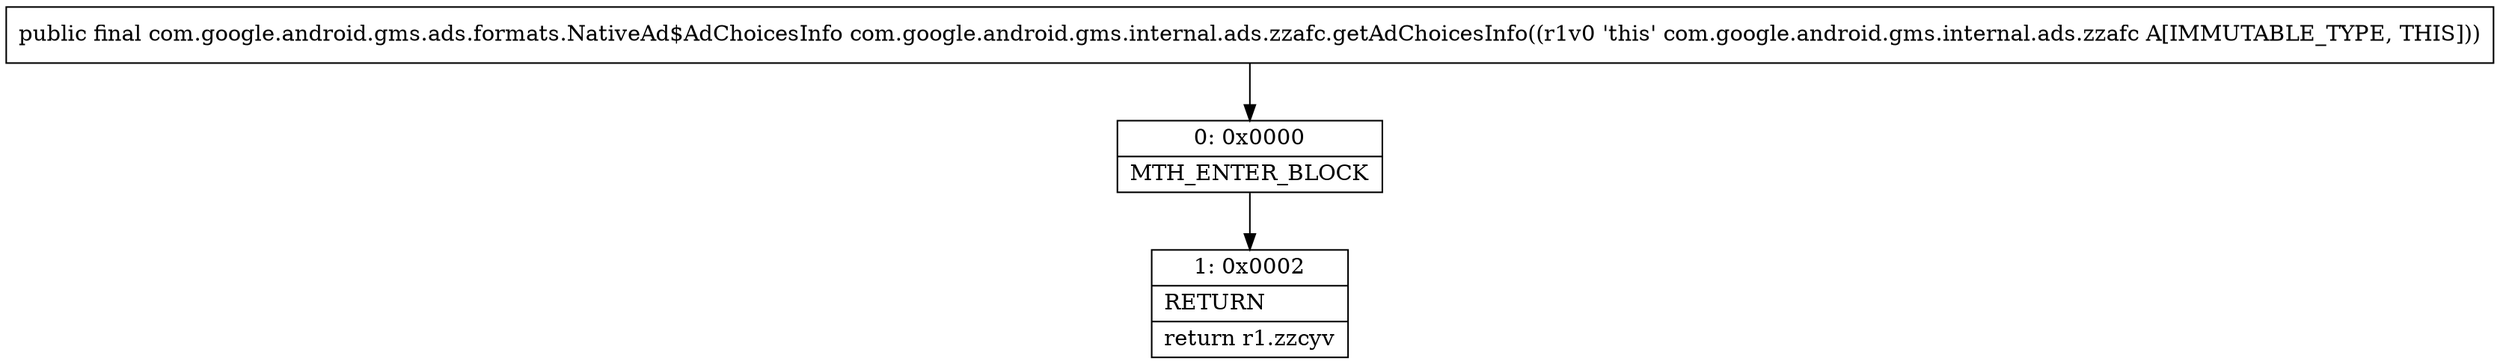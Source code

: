 digraph "CFG forcom.google.android.gms.internal.ads.zzafc.getAdChoicesInfo()Lcom\/google\/android\/gms\/ads\/formats\/NativeAd$AdChoicesInfo;" {
Node_0 [shape=record,label="{0\:\ 0x0000|MTH_ENTER_BLOCK\l}"];
Node_1 [shape=record,label="{1\:\ 0x0002|RETURN\l|return r1.zzcyv\l}"];
MethodNode[shape=record,label="{public final com.google.android.gms.ads.formats.NativeAd$AdChoicesInfo com.google.android.gms.internal.ads.zzafc.getAdChoicesInfo((r1v0 'this' com.google.android.gms.internal.ads.zzafc A[IMMUTABLE_TYPE, THIS])) }"];
MethodNode -> Node_0;
Node_0 -> Node_1;
}

